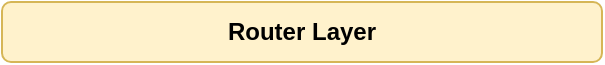 <mxfile version="17.5.1" type="github" pages="2"><diagram id="I8qJvjLFKAPSd-VZEwrS" name="Page-1"><mxGraphModel dx="1422" dy="805" grid="1" gridSize="10" guides="1" tooltips="1" connect="1" arrows="1" fold="1" page="1" pageScale="1" pageWidth="850" pageHeight="1100" math="0" shadow="0"><root><mxCell id="0"/><mxCell id="1" parent="0"/><mxCell id="qFlyERI6pQKEucHH-ZL1-1" value="&lt;b&gt;Router Layer&lt;/b&gt;" style="rounded=1;whiteSpace=wrap;html=1;fillColor=#fff2cc;strokeColor=#d6b656;" vertex="1" parent="1"><mxGeometry x="270" y="80" width="300" height="30" as="geometry"/></mxCell></root></mxGraphModel></diagram><diagram id="cc_4Da6-XLu66Uyzcsi1" name="Page-2"><mxGraphModel dx="1422" dy="805" grid="1" gridSize="10" guides="1" tooltips="1" connect="1" arrows="1" fold="1" page="1" pageScale="1" pageWidth="850" pageHeight="1100" math="0" shadow="0"><root><mxCell id="0"/><mxCell id="1" parent="0"/><mxCell id="_F_AqzudK-S8PU3dIT9N-4" value="Amazon Elasticsearch Service" style="sketch=0;outlineConnect=0;fontColor=#232F3E;gradientColor=none;strokeColor=#ffffff;fillColor=#232F3E;dashed=0;verticalLabelPosition=middle;verticalAlign=bottom;align=center;html=1;whiteSpace=wrap;fontSize=10;fontStyle=1;spacing=3;shape=mxgraph.aws4.productIcon;prIcon=mxgraph.aws4.elasticsearch_service;" vertex="1" parent="1"><mxGeometry x="90" y="661.2" width="80" height="120" as="geometry"/></mxCell><mxCell id="_F_AqzudK-S8PU3dIT9N-8" value="" style="shape=image;verticalLabelPosition=bottom;labelBackgroundColor=default;verticalAlign=top;aspect=fixed;imageAspect=0;image=https://www.clipartkey.com/mpngs/m/115-1150417_flask-framework-logo.png;" vertex="1" parent="1"><mxGeometry x="110" y="321.35" width="75.19" height="100" as="geometry"/></mxCell><mxCell id="_F_AqzudK-S8PU3dIT9N-10" value="Application Load Balancer" style="sketch=0;outlineConnect=0;fontColor=#232F3E;gradientColor=none;strokeColor=#ffffff;fillColor=#232F3E;dashed=0;verticalLabelPosition=middle;verticalAlign=bottom;align=center;html=1;whiteSpace=wrap;fontSize=10;fontStyle=1;spacing=3;shape=mxgraph.aws4.productIcon;prIcon=mxgraph.aws4.application_load_balancer;" vertex="1" parent="1"><mxGeometry x="360" y="144" width="80" height="110" as="geometry"/></mxCell><mxCell id="_F_AqzudK-S8PU3dIT9N-11" value="" style="outlineConnect=0;dashed=0;verticalLabelPosition=bottom;verticalAlign=top;align=center;html=1;shape=mxgraph.aws3.mobile_client;fillColor=#D2D3D3;gradientColor=none;" vertex="1" parent="1"><mxGeometry x="500" y="12.5" width="40.5" height="63" as="geometry"/></mxCell><mxCell id="_F_AqzudK-S8PU3dIT9N-12" value="" style="sketch=0;outlineConnect=0;fontColor=#232F3E;gradientColor=none;fillColor=#232F3D;strokeColor=none;dashed=0;verticalLabelPosition=bottom;verticalAlign=top;align=center;html=1;fontSize=12;fontStyle=0;aspect=fixed;pointerEvents=1;shape=mxgraph.aws4.mobile_client;" vertex="1" parent="1"><mxGeometry x="260" y="12.5" width="41" height="78" as="geometry"/></mxCell><mxCell id="_F_AqzudK-S8PU3dIT9N-13" value="" style="outlineConnect=0;dashed=0;verticalLabelPosition=bottom;verticalAlign=top;align=center;html=1;shape=mxgraph.aws3.management_console;fillColor=#D2D3D3;gradientColor=none;" vertex="1" parent="1"><mxGeometry x="368.5" y="12.5" width="63" height="63" as="geometry"/></mxCell><mxCell id="_F_AqzudK-S8PU3dIT9N-19" value="" style="endArrow=classic;startArrow=classic;html=1;rounded=0;" edge="1" parent="1" source="_F_AqzudK-S8PU3dIT9N-12" target="_F_AqzudK-S8PU3dIT9N-10"><mxGeometry width="50" height="50" relative="1" as="geometry"><mxPoint x="400" y="400" as="sourcePoint"/><mxPoint x="450" y="350" as="targetPoint"/></mxGeometry></mxCell><mxCell id="_F_AqzudK-S8PU3dIT9N-20" value="" style="endArrow=classic;startArrow=classic;html=1;rounded=0;exitX=0.5;exitY=1;exitDx=0;exitDy=0;exitPerimeter=0;" edge="1" parent="1" source="_F_AqzudK-S8PU3dIT9N-13" target="_F_AqzudK-S8PU3dIT9N-10"><mxGeometry width="50" height="50" relative="1" as="geometry"><mxPoint x="321" y="72.368" as="sourcePoint"/><mxPoint x="430" y="170.03" as="targetPoint"/></mxGeometry></mxCell><mxCell id="_F_AqzudK-S8PU3dIT9N-21" value="" style="endArrow=classic;startArrow=classic;html=1;rounded=0;" edge="1" parent="1" source="_F_AqzudK-S8PU3dIT9N-11" target="_F_AqzudK-S8PU3dIT9N-10"><mxGeometry width="50" height="50" relative="1" as="geometry"><mxPoint x="401.5" y="78" as="sourcePoint"/><mxPoint x="430" y="150" as="targetPoint"/></mxGeometry></mxCell><mxCell id="_F_AqzudK-S8PU3dIT9N-22" value="" style="endArrow=classic;startArrow=classic;html=1;rounded=0;" edge="1" parent="1" source="_F_AqzudK-S8PU3dIT9N-6" target="_F_AqzudK-S8PU3dIT9N-10"><mxGeometry width="50" height="50" relative="1" as="geometry"><mxPoint x="400" y="320" as="sourcePoint"/><mxPoint x="450" y="350" as="targetPoint"/></mxGeometry></mxCell><mxCell id="_F_AqzudK-S8PU3dIT9N-24" value="" style="group" vertex="1" connectable="0" parent="1"><mxGeometry x="340" y="315" width="134" height="158" as="geometry"/></mxCell><mxCell id="_F_AqzudK-S8PU3dIT9N-6" value="" style="shape=image;html=1;verticalAlign=top;verticalLabelPosition=bottom;labelBackgroundColor=#ffffff;imageAspect=0;aspect=fixed;image=https://cdn1.iconfinder.com/data/icons/ionicons-fill-vol-2/512/logo-laravel-128.png" vertex="1" parent="_F_AqzudK-S8PU3dIT9N-24"><mxGeometry width="128" height="128" as="geometry"/></mxCell><mxCell id="_F_AqzudK-S8PU3dIT9N-23" value="&lt;b style=&quot;background-color: rgb(230 , 208 , 222)&quot;&gt;Laravel Application&lt;/b&gt;" style="text;html=1;strokeColor=none;fillColor=none;align=center;verticalAlign=middle;whiteSpace=wrap;rounded=0;" vertex="1" parent="_F_AqzudK-S8PU3dIT9N-24"><mxGeometry x="4" y="128" width="130" height="30" as="geometry"/></mxCell><mxCell id="_F_AqzudK-S8PU3dIT9N-26" value="" style="group" vertex="1" connectable="0" parent="1"><mxGeometry x="610" y="670" width="90" height="102.4" as="geometry"/></mxCell><mxCell id="_F_AqzudK-S8PU3dIT9N-5" value="" style="sketch=0;aspect=fixed;html=1;points=[];align=center;image;fontSize=12;image=img/lib/mscae/Cache_Redis_Product.svg;" vertex="1" parent="_F_AqzudK-S8PU3dIT9N-26"><mxGeometry width="87.077" height="73.143" as="geometry"/></mxCell><mxCell id="_F_AqzudK-S8PU3dIT9N-25" value="&lt;b style=&quot;background-color: rgb(230 , 208 , 222)&quot;&gt;REDIS&lt;/b&gt;" style="text;html=1;strokeColor=none;fillColor=none;align=center;verticalAlign=middle;whiteSpace=wrap;rounded=0;labelBackgroundColor=#E6D0DE;" vertex="1" parent="_F_AqzudK-S8PU3dIT9N-26"><mxGeometry x="22.324" y="80.457" width="45.359" height="21.943" as="geometry"/></mxCell><mxCell id="_F_AqzudK-S8PU3dIT9N-28" value="" style="group" vertex="1" connectable="0" parent="1"><mxGeometry x="420" y="664.4" width="78" height="108" as="geometry"/></mxCell><mxCell id="_F_AqzudK-S8PU3dIT9N-3" value="" style="sketch=0;outlineConnect=0;fontColor=#232F3E;gradientColor=none;fillColor=#2E27AD;strokeColor=none;dashed=0;verticalLabelPosition=bottom;verticalAlign=top;align=center;html=1;fontSize=12;fontStyle=0;aspect=fixed;pointerEvents=1;shape=mxgraph.aws4.rds_mysql_instance;" vertex="1" parent="_F_AqzudK-S8PU3dIT9N-28"><mxGeometry width="78" height="78" as="geometry"/></mxCell><mxCell id="_F_AqzudK-S8PU3dIT9N-27" value="&lt;b style=&quot;background-color: rgb(230 , 208 , 222)&quot;&gt;DATABASE&lt;/b&gt;" style="text;html=1;strokeColor=none;fillColor=none;align=center;verticalAlign=middle;whiteSpace=wrap;rounded=0;labelBackgroundColor=#E6D0DE;" vertex="1" parent="_F_AqzudK-S8PU3dIT9N-28"><mxGeometry x="9" y="78" width="60" height="30" as="geometry"/></mxCell><mxCell id="_F_AqzudK-S8PU3dIT9N-30" value="" style="group" vertex="1" connectable="0" parent="1"><mxGeometry x="260" y="664.4" width="102.4" height="132.4" as="geometry"/></mxCell><mxCell id="_F_AqzudK-S8PU3dIT9N-7" value="" style="dashed=0;outlineConnect=0;html=1;align=center;labelPosition=center;verticalLabelPosition=bottom;verticalAlign=top;shape=mxgraph.webicons.mongodb;gradientColor=#DFDEDE" vertex="1" parent="_F_AqzudK-S8PU3dIT9N-30"><mxGeometry width="102.4" height="102.4" as="geometry"/></mxCell><mxCell id="_F_AqzudK-S8PU3dIT9N-29" value="&lt;b style=&quot;background-color: rgb(230 , 208 , 222)&quot;&gt;MongoDB&lt;/b&gt;" style="text;html=1;strokeColor=none;fillColor=none;align=center;verticalAlign=middle;whiteSpace=wrap;rounded=0;labelBackgroundColor=#E6D0DE;" vertex="1" parent="_F_AqzudK-S8PU3dIT9N-30"><mxGeometry x="21.2" y="102.4" width="60" height="30" as="geometry"/></mxCell><mxCell id="_F_AqzudK-S8PU3dIT9N-34" value="" style="endArrow=classic;startArrow=classic;html=1;rounded=0;exitX=0.984;exitY=0.58;exitDx=0;exitDy=0;exitPerimeter=0;" edge="1" parent="1" source="_F_AqzudK-S8PU3dIT9N-8" target="_F_AqzudK-S8PU3dIT9N-6"><mxGeometry width="50" height="50" relative="1" as="geometry"><mxPoint x="400" y="390" as="sourcePoint"/><mxPoint x="450" y="340" as="targetPoint"/></mxGeometry></mxCell><mxCell id="_F_AqzudK-S8PU3dIT9N-35" value="" style="endArrow=classic;startArrow=classic;html=1;rounded=0;exitX=1;exitY=0.5;exitDx=0;exitDy=0;" edge="1" parent="1" source="_F_AqzudK-S8PU3dIT9N-6" target="_F_AqzudK-S8PU3dIT9N-9"><mxGeometry width="50" height="50" relative="1" as="geometry"><mxPoint x="400" y="390" as="sourcePoint"/><mxPoint x="450" y="340" as="targetPoint"/></mxGeometry></mxCell><mxCell id="_F_AqzudK-S8PU3dIT9N-36" value="" style="endArrow=classic;startArrow=classic;html=1;rounded=0;" edge="1" parent="1" source="_F_AqzudK-S8PU3dIT9N-5" target="_F_AqzudK-S8PU3dIT9N-9"><mxGeometry width="50" height="50" relative="1" as="geometry"><mxPoint x="400" y="390" as="sourcePoint"/><mxPoint x="450" y="340" as="targetPoint"/></mxGeometry></mxCell><mxCell id="_F_AqzudK-S8PU3dIT9N-37" value="" style="endArrow=classic;startArrow=classic;html=1;rounded=0;" edge="1" parent="1" source="_F_AqzudK-S8PU3dIT9N-3" target="_F_AqzudK-S8PU3dIT9N-23"><mxGeometry width="50" height="50" relative="1" as="geometry"><mxPoint x="400" y="390" as="sourcePoint"/><mxPoint x="450" y="340" as="targetPoint"/></mxGeometry></mxCell><mxCell id="_F_AqzudK-S8PU3dIT9N-38" value="" style="endArrow=classic;startArrow=classic;html=1;rounded=0;" edge="1" parent="1" source="_F_AqzudK-S8PU3dIT9N-5" target="_F_AqzudK-S8PU3dIT9N-23"><mxGeometry width="50" height="50" relative="1" as="geometry"><mxPoint x="400" y="390" as="sourcePoint"/><mxPoint x="450" y="340" as="targetPoint"/></mxGeometry></mxCell><mxCell id="_F_AqzudK-S8PU3dIT9N-39" value="" style="endArrow=classic;startArrow=classic;html=1;rounded=0;entryX=0.25;entryY=1;entryDx=0;entryDy=0;" edge="1" parent="1" source="_F_AqzudK-S8PU3dIT9N-4" target="_F_AqzudK-S8PU3dIT9N-23"><mxGeometry width="50" height="50" relative="1" as="geometry"><mxPoint x="400" y="390" as="sourcePoint"/><mxPoint x="450" y="340" as="targetPoint"/></mxGeometry></mxCell><mxCell id="_F_AqzudK-S8PU3dIT9N-42" value="" style="group" vertex="1" connectable="0" parent="1"><mxGeometry x="690" y="40" width="110" height="104" as="geometry"/></mxCell><mxCell id="_F_AqzudK-S8PU3dIT9N-40" value="" style="sketch=0;aspect=fixed;pointerEvents=1;shadow=0;dashed=0;html=1;strokeColor=none;labelPosition=center;verticalLabelPosition=bottom;verticalAlign=top;align=center;fillColor=#00188D;shape=mxgraph.mscae.enterprise.client_application;labelBackgroundColor=#E6D0DE;" vertex="1" parent="_F_AqzudK-S8PU3dIT9N-42"><mxGeometry width="110" height="70.4" as="geometry"/></mxCell><mxCell id="_F_AqzudK-S8PU3dIT9N-41" value="&lt;b style=&quot;background-color: rgb(230 , 208 , 222)&quot;&gt;MoEngage&lt;/b&gt;" style="text;html=1;strokeColor=none;fillColor=none;align=center;verticalAlign=middle;whiteSpace=wrap;rounded=0;labelBackgroundColor=#E6D0DE;" vertex="1" parent="_F_AqzudK-S8PU3dIT9N-42"><mxGeometry x="25" y="74" width="60" height="30" as="geometry"/></mxCell><mxCell id="_F_AqzudK-S8PU3dIT9N-43" value="" style="endArrow=classic;startArrow=classic;html=1;rounded=0;exitX=0.5;exitY=1;exitDx=0;exitDy=0;" edge="1" parent="1" source="_F_AqzudK-S8PU3dIT9N-41" target="_F_AqzudK-S8PU3dIT9N-9"><mxGeometry width="50" height="50" relative="1" as="geometry"><mxPoint x="400" y="470" as="sourcePoint"/><mxPoint x="450" y="420" as="targetPoint"/></mxGeometry></mxCell><mxCell id="_F_AqzudK-S8PU3dIT9N-44" value="" style="group" vertex="1" connectable="0" parent="1"><mxGeometry x="715" y="322.99" width="88.03" height="142.02" as="geometry"/></mxCell><mxCell id="_F_AqzudK-S8PU3dIT9N-9" value="" style="shape=image;verticalLabelPosition=bottom;labelBackgroundColor=default;verticalAlign=top;aspect=fixed;imageAspect=0;image=https://raw.githubusercontent.com/gin-gonic/logo/master/color.png;" vertex="1" parent="_F_AqzudK-S8PU3dIT9N-44"><mxGeometry y="19.71" width="55.96" height="78.65" as="geometry"/></mxCell><mxCell id="_F_AqzudK-S8PU3dIT9N-31" value="&lt;b style=&quot;background-color: rgb(230 , 208 , 222)&quot;&gt;Gin Application&lt;/b&gt;" style="text;html=1;strokeColor=none;fillColor=none;align=center;verticalAlign=middle;whiteSpace=wrap;rounded=0;labelBackgroundColor=#E6D0DE;rotation=90;" vertex="1" parent="_F_AqzudK-S8PU3dIT9N-44"><mxGeometry x="2.02" y="56.01" width="142.02" height="30" as="geometry"/></mxCell><mxCell id="_F_AqzudK-S8PU3dIT9N-45" value="" style="endArrow=classic;startArrow=classic;html=1;rounded=0;" edge="1" parent="1" source="_F_AqzudK-S8PU3dIT9N-7" target="_F_AqzudK-S8PU3dIT9N-23"><mxGeometry width="50" height="50" relative="1" as="geometry"><mxPoint x="400" y="470" as="sourcePoint"/><mxPoint x="450" y="420" as="targetPoint"/></mxGeometry></mxCell><mxCell id="_F_AqzudK-S8PU3dIT9N-47" value="" style="endArrow=classic;startArrow=classic;html=1;rounded=0;entryX=0.399;entryY=1.007;entryDx=0;entryDy=0;entryPerimeter=0;" edge="1" parent="1" source="_F_AqzudK-S8PU3dIT9N-4" target="_F_AqzudK-S8PU3dIT9N-8"><mxGeometry width="50" height="50" relative="1" as="geometry"><mxPoint x="400" y="590" as="sourcePoint"/><mxPoint x="450" y="540" as="targetPoint"/></mxGeometry></mxCell><mxCell id="_F_AqzudK-S8PU3dIT9N-48" value="" style="endArrow=classic;startArrow=classic;html=1;rounded=0;exitX=0.5;exitY=1;exitDx=0;exitDy=0;" edge="1" parent="1" source="_F_AqzudK-S8PU3dIT9N-8" target="_F_AqzudK-S8PU3dIT9N-7"><mxGeometry width="50" height="50" relative="1" as="geometry"><mxPoint x="400" y="590" as="sourcePoint"/><mxPoint x="450" y="540" as="targetPoint"/></mxGeometry></mxCell><mxCell id="_F_AqzudK-S8PU3dIT9N-49" value="" style="endArrow=classic;startArrow=classic;html=1;rounded=0;" edge="1" parent="1"><mxGeometry width="50" height="50" relative="1" as="geometry"><mxPoint x="400" y="440" as="sourcePoint"/><mxPoint x="450" y="390" as="targetPoint"/></mxGeometry></mxCell><mxCell id="_F_AqzudK-S8PU3dIT9N-50" value="" style="endArrow=classic;startArrow=classic;html=1;rounded=0;exitX=0.75;exitY=1;exitDx=0;exitDy=0;" edge="1" parent="1" source="_F_AqzudK-S8PU3dIT9N-8" target="_F_AqzudK-S8PU3dIT9N-3"><mxGeometry width="50" height="50" relative="1" as="geometry"><mxPoint x="400" y="440" as="sourcePoint"/><mxPoint x="450" y="390" as="targetPoint"/></mxGeometry></mxCell><mxCell id="_F_AqzudK-S8PU3dIT9N-55" value="" style="group" vertex="1" connectable="0" parent="1"><mxGeometry x="310" y="970" width="180" height="168" as="geometry"/></mxCell><mxCell id="_F_AqzudK-S8PU3dIT9N-51" value="" style="group" vertex="1" connectable="0" parent="_F_AqzudK-S8PU3dIT9N-55"><mxGeometry x="21" y="10" width="154" height="158" as="geometry"/></mxCell><mxCell id="_F_AqzudK-S8PU3dIT9N-52" value="" style="shape=image;html=1;verticalAlign=top;verticalLabelPosition=bottom;labelBackgroundColor=#ffffff;imageAspect=0;aspect=fixed;image=https://cdn1.iconfinder.com/data/icons/ionicons-fill-vol-2/512/logo-laravel-128.png" vertex="1" parent="_F_AqzudK-S8PU3dIT9N-51"><mxGeometry width="128" height="128" as="geometry"/></mxCell><mxCell id="_F_AqzudK-S8PU3dIT9N-53" value="&lt;b style=&quot;background-color: rgb(230 , 208 , 222)&quot;&gt;Laravel Application&lt;/b&gt;" style="text;html=1;strokeColor=none;fillColor=none;align=center;verticalAlign=middle;whiteSpace=wrap;rounded=0;" vertex="1" parent="_F_AqzudK-S8PU3dIT9N-51"><mxGeometry x="4" y="128" width="130" height="30" as="geometry"/></mxCell><mxCell id="_F_AqzudK-S8PU3dIT9N-54" value="&lt;b style=&quot;background-color: rgb(230 , 208 , 222)&quot;&gt;Admin Panel Community&lt;/b&gt;" style="text;html=1;strokeColor=none;fillColor=none;align=center;verticalAlign=middle;whiteSpace=wrap;rounded=0;labelBackgroundColor=#E6D0DE;" vertex="1" parent="_F_AqzudK-S8PU3dIT9N-55"><mxGeometry width="180" height="30" as="geometry"/></mxCell><mxCell id="_F_AqzudK-S8PU3dIT9N-56" value="" style="endArrow=classic;startArrow=classic;html=1;rounded=0;" edge="1" parent="1" target="_F_AqzudK-S8PU3dIT9N-4"><mxGeometry width="50" height="50" relative="1" as="geometry"><mxPoint x="400" y="980" as="sourcePoint"/><mxPoint x="450" y="930" as="targetPoint"/></mxGeometry></mxCell><mxCell id="_F_AqzudK-S8PU3dIT9N-57" value="" style="endArrow=classic;startArrow=classic;html=1;rounded=0;" edge="1" parent="1" target="_F_AqzudK-S8PU3dIT9N-5"><mxGeometry width="50" height="50" relative="1" as="geometry"><mxPoint x="400" y="980" as="sourcePoint"/><mxPoint x="450" y="930" as="targetPoint"/></mxGeometry></mxCell><mxCell id="_F_AqzudK-S8PU3dIT9N-58" value="" style="endArrow=classic;startArrow=classic;html=1;rounded=0;" edge="1" parent="1" target="_F_AqzudK-S8PU3dIT9N-27"><mxGeometry width="50" height="50" relative="1" as="geometry"><mxPoint x="400" y="980" as="sourcePoint"/><mxPoint x="450" y="930" as="targetPoint"/></mxGeometry></mxCell><mxCell id="_F_AqzudK-S8PU3dIT9N-59" value="" style="endArrow=classic;startArrow=classic;html=1;rounded=0;entryX=0.5;entryY=0;entryDx=0;entryDy=0;" edge="1" parent="1" target="_F_AqzudK-S8PU3dIT9N-29"><mxGeometry width="50" height="50" relative="1" as="geometry"><mxPoint x="400" y="980" as="sourcePoint"/><mxPoint x="450" y="930" as="targetPoint"/></mxGeometry></mxCell></root></mxGraphModel></diagram></mxfile>